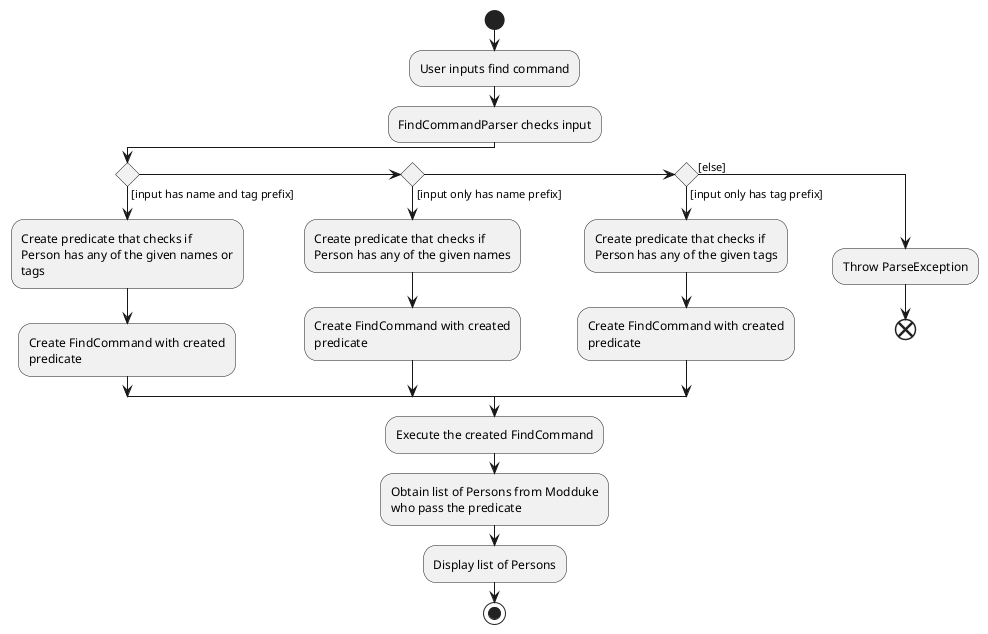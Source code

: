 @startuml
start
:User inputs find command;
:FindCommandParser checks input;
if() then ([input has name and tag prefix])
:Create predicate that checks if
Person has any of the given names or
tags;
:Create FindCommand with created
predicate;
elseif() then ([input only has name prefix])
:Create predicate that checks if
Person has any of the given names;
:Create FindCommand with created
predicate;
elseif() then ([input only has tag prefix])
:Create predicate that checks if
Person has any of the given tags;
:Create FindCommand with created
predicate;
else ([else])
:Throw ParseException;
end
endif
:Execute the created FindCommand;
:Obtain list of Persons from Modduke
who pass the predicate;
:Display list of Persons;
stop
@enduml